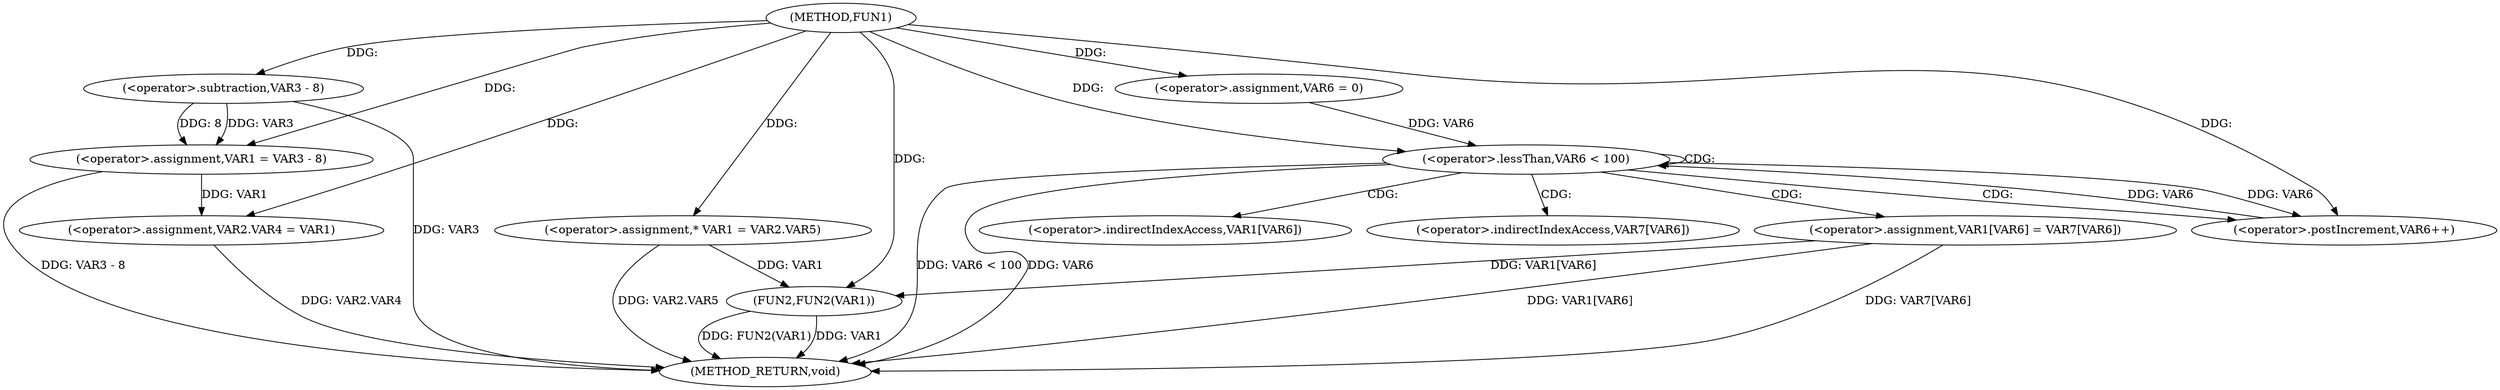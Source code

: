 digraph FUN1 {  
"1000100" [label = "(METHOD,FUN1)" ]
"1000144" [label = "(METHOD_RETURN,void)" ]
"1000105" [label = "(<operator>.assignment,VAR1 = VAR3 - 8)" ]
"1000107" [label = "(<operator>.subtraction,VAR3 - 8)" ]
"1000110" [label = "(<operator>.assignment,VAR2.VAR4 = VAR1)" ]
"1000117" [label = "(<operator>.assignment,* VAR1 = VAR2.VAR5)" ]
"1000126" [label = "(<operator>.assignment,VAR6 = 0)" ]
"1000129" [label = "(<operator>.lessThan,VAR6 < 100)" ]
"1000132" [label = "(<operator>.postIncrement,VAR6++)" ]
"1000135" [label = "(<operator>.assignment,VAR1[VAR6] = VAR7[VAR6])" ]
"1000142" [label = "(FUN2,FUN2(VAR1))" ]
"1000136" [label = "(<operator>.indirectIndexAccess,VAR1[VAR6])" ]
"1000139" [label = "(<operator>.indirectIndexAccess,VAR7[VAR6])" ]
  "1000142" -> "1000144"  [ label = "DDG: FUN2(VAR1)"] 
  "1000107" -> "1000144"  [ label = "DDG: VAR3"] 
  "1000105" -> "1000144"  [ label = "DDG: VAR3 - 8"] 
  "1000129" -> "1000144"  [ label = "DDG: VAR6 < 100"] 
  "1000117" -> "1000144"  [ label = "DDG: VAR2.VAR5"] 
  "1000110" -> "1000144"  [ label = "DDG: VAR2.VAR4"] 
  "1000129" -> "1000144"  [ label = "DDG: VAR6"] 
  "1000135" -> "1000144"  [ label = "DDG: VAR7[VAR6]"] 
  "1000142" -> "1000144"  [ label = "DDG: VAR1"] 
  "1000135" -> "1000144"  [ label = "DDG: VAR1[VAR6]"] 
  "1000107" -> "1000105"  [ label = "DDG: VAR3"] 
  "1000107" -> "1000105"  [ label = "DDG: 8"] 
  "1000100" -> "1000105"  [ label = "DDG: "] 
  "1000100" -> "1000107"  [ label = "DDG: "] 
  "1000105" -> "1000110"  [ label = "DDG: VAR1"] 
  "1000100" -> "1000110"  [ label = "DDG: "] 
  "1000100" -> "1000117"  [ label = "DDG: "] 
  "1000100" -> "1000126"  [ label = "DDG: "] 
  "1000126" -> "1000129"  [ label = "DDG: VAR6"] 
  "1000132" -> "1000129"  [ label = "DDG: VAR6"] 
  "1000100" -> "1000129"  [ label = "DDG: "] 
  "1000129" -> "1000132"  [ label = "DDG: VAR6"] 
  "1000100" -> "1000132"  [ label = "DDG: "] 
  "1000117" -> "1000142"  [ label = "DDG: VAR1"] 
  "1000135" -> "1000142"  [ label = "DDG: VAR1[VAR6]"] 
  "1000100" -> "1000142"  [ label = "DDG: "] 
  "1000129" -> "1000132"  [ label = "CDG: "] 
  "1000129" -> "1000129"  [ label = "CDG: "] 
  "1000129" -> "1000139"  [ label = "CDG: "] 
  "1000129" -> "1000135"  [ label = "CDG: "] 
  "1000129" -> "1000136"  [ label = "CDG: "] 
}
